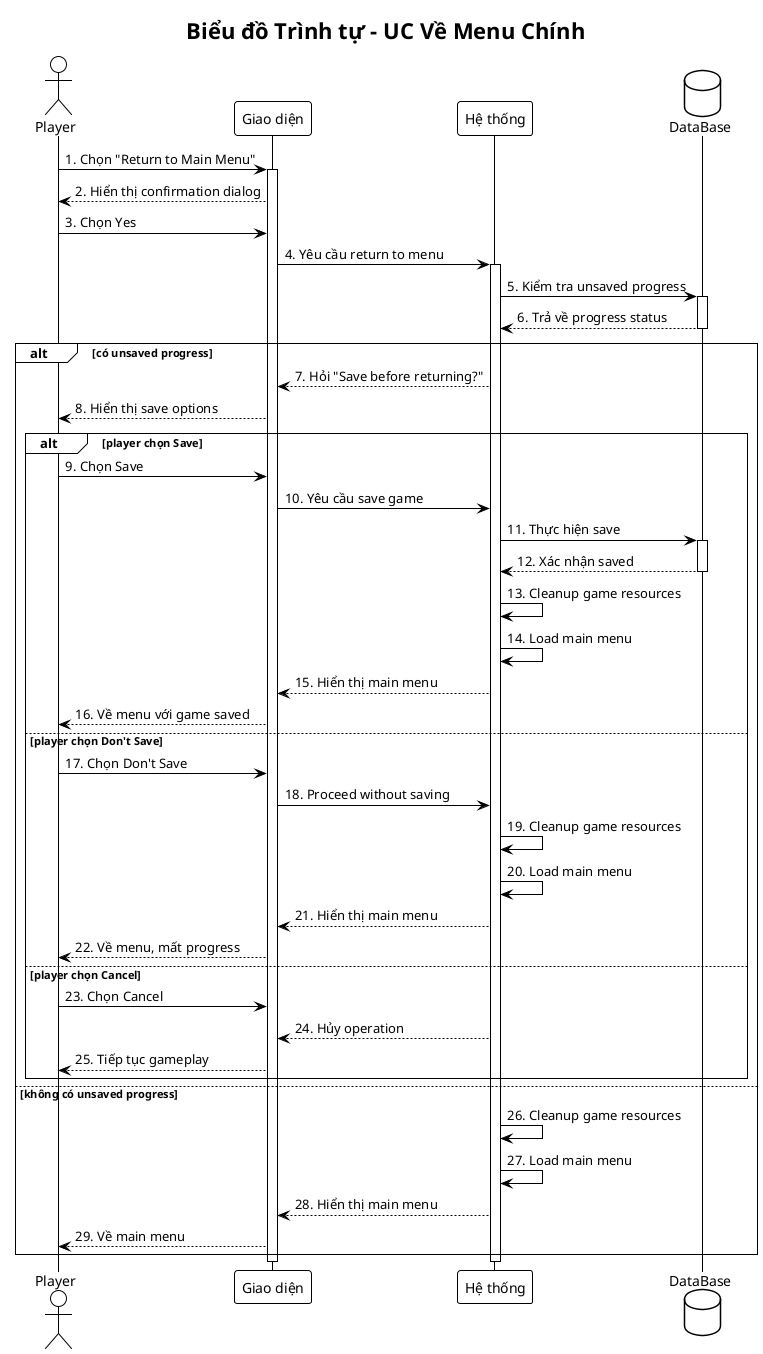@startuml Sequence_UC1_Ve_Menu_Chinh
!theme plain

title Biểu đồ Trình tự - UC Về Menu Chính

actor Player
participant "Giao diện" as UI
participant "Hệ thống" as System
database "DataBase" as DB

Player -> UI: 1. Chọn "Return to Main Menu"
activate UI
UI --> Player: 2. Hiển thị confirmation dialog
Player -> UI: 3. Chọn Yes

UI -> System: 4. Yêu cầu return to menu
activate System

System -> DB: 5. Kiểm tra unsaved progress
activate DB
DB --> System: 6. Trả về progress status
deactivate DB

alt có unsaved progress
    System --> UI: 7. Hỏi "Save before returning?"
    UI --> Player: 8. Hiển thị save options
    
    alt player chọn Save
        Player -> UI: 9. Chọn Save
        UI -> System: 10. Yêu cầu save game
        
        System -> DB: 11. Thực hiện save
        activate DB
        DB --> System: 12. Xác nhận saved
        deactivate DB
        
        System -> System: 13. Cleanup game resources
        System -> System: 14. Load main menu
        
        System --> UI: 15. Hiển thị main menu
        UI --> Player: 16. Về menu với game saved
        
    else player chọn Don't Save
        Player -> UI: 17. Chọn Don't Save
        UI -> System: 18. Proceed without saving
        
        System -> System: 19. Cleanup game resources
        System -> System: 20. Load main menu
        
        System --> UI: 21. Hiển thị main menu
        UI --> Player: 22. Về menu, mất progress
        
    else player chọn Cancel
        Player -> UI: 23. Chọn Cancel
        System --> UI: 24. Hủy operation
        UI --> Player: 25. Tiếp tục gameplay
    end
    
else không có unsaved progress
    System -> System: 26. Cleanup game resources
    System -> System: 27. Load main menu
    
    System --> UI: 28. Hiển thị main menu
    UI --> Player: 29. Về main menu
end

deactivate System
deactivate UI

@enduml

